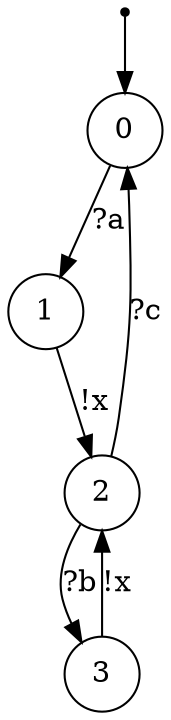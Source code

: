 digraph {
 node [shape=point] ENTRY
 node [shape=circle]
 ENTRY -> 0
0 -> 1 [label="?a"]
1 -> 2 [label="!x"]
2 -> 3 [label="?b"]
3 -> 2 [label="!x"]
2 -> 0 [label="?c"]
}
